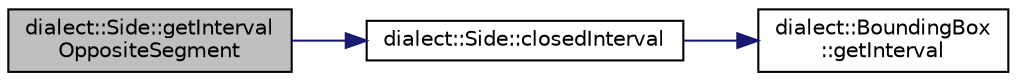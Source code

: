digraph "dialect::Side::getIntervalOppositeSegment"
{
  edge [fontname="Helvetica",fontsize="10",labelfontname="Helvetica",labelfontsize="10"];
  node [fontname="Helvetica",fontsize="10",shape=record];
  rankdir="LR";
  Node24 [label="dialect::Side::getInterval\lOppositeSegment",height=0.2,width=0.4,color="black", fillcolor="grey75", style="filled", fontcolor="black"];
  Node24 -> Node25 [color="midnightblue",fontsize="10",style="solid",fontname="Helvetica"];
  Node25 [label="dialect::Side::closedInterval",height=0.2,width=0.4,color="black", fillcolor="white", style="filled",URL="$classdialect_1_1Side.html#aabf1123cd3b813b3810f51333da2b3bc",tooltip="Compute the closed interval [a, b], where a and b are the extreme coordinates covered by this Side..."];
  Node25 -> Node26 [color="midnightblue",fontsize="10",style="solid",fontname="Helvetica"];
  Node26 [label="dialect::BoundingBox\l::getInterval",height=0.2,width=0.4,color="black", fillcolor="white", style="filled",URL="$structdialect_1_1BoundingBox.html#ae0427ce3fe7f9da95a9c3107cc51387f",tooltip="Get the interval in a given dimension. "];
}
